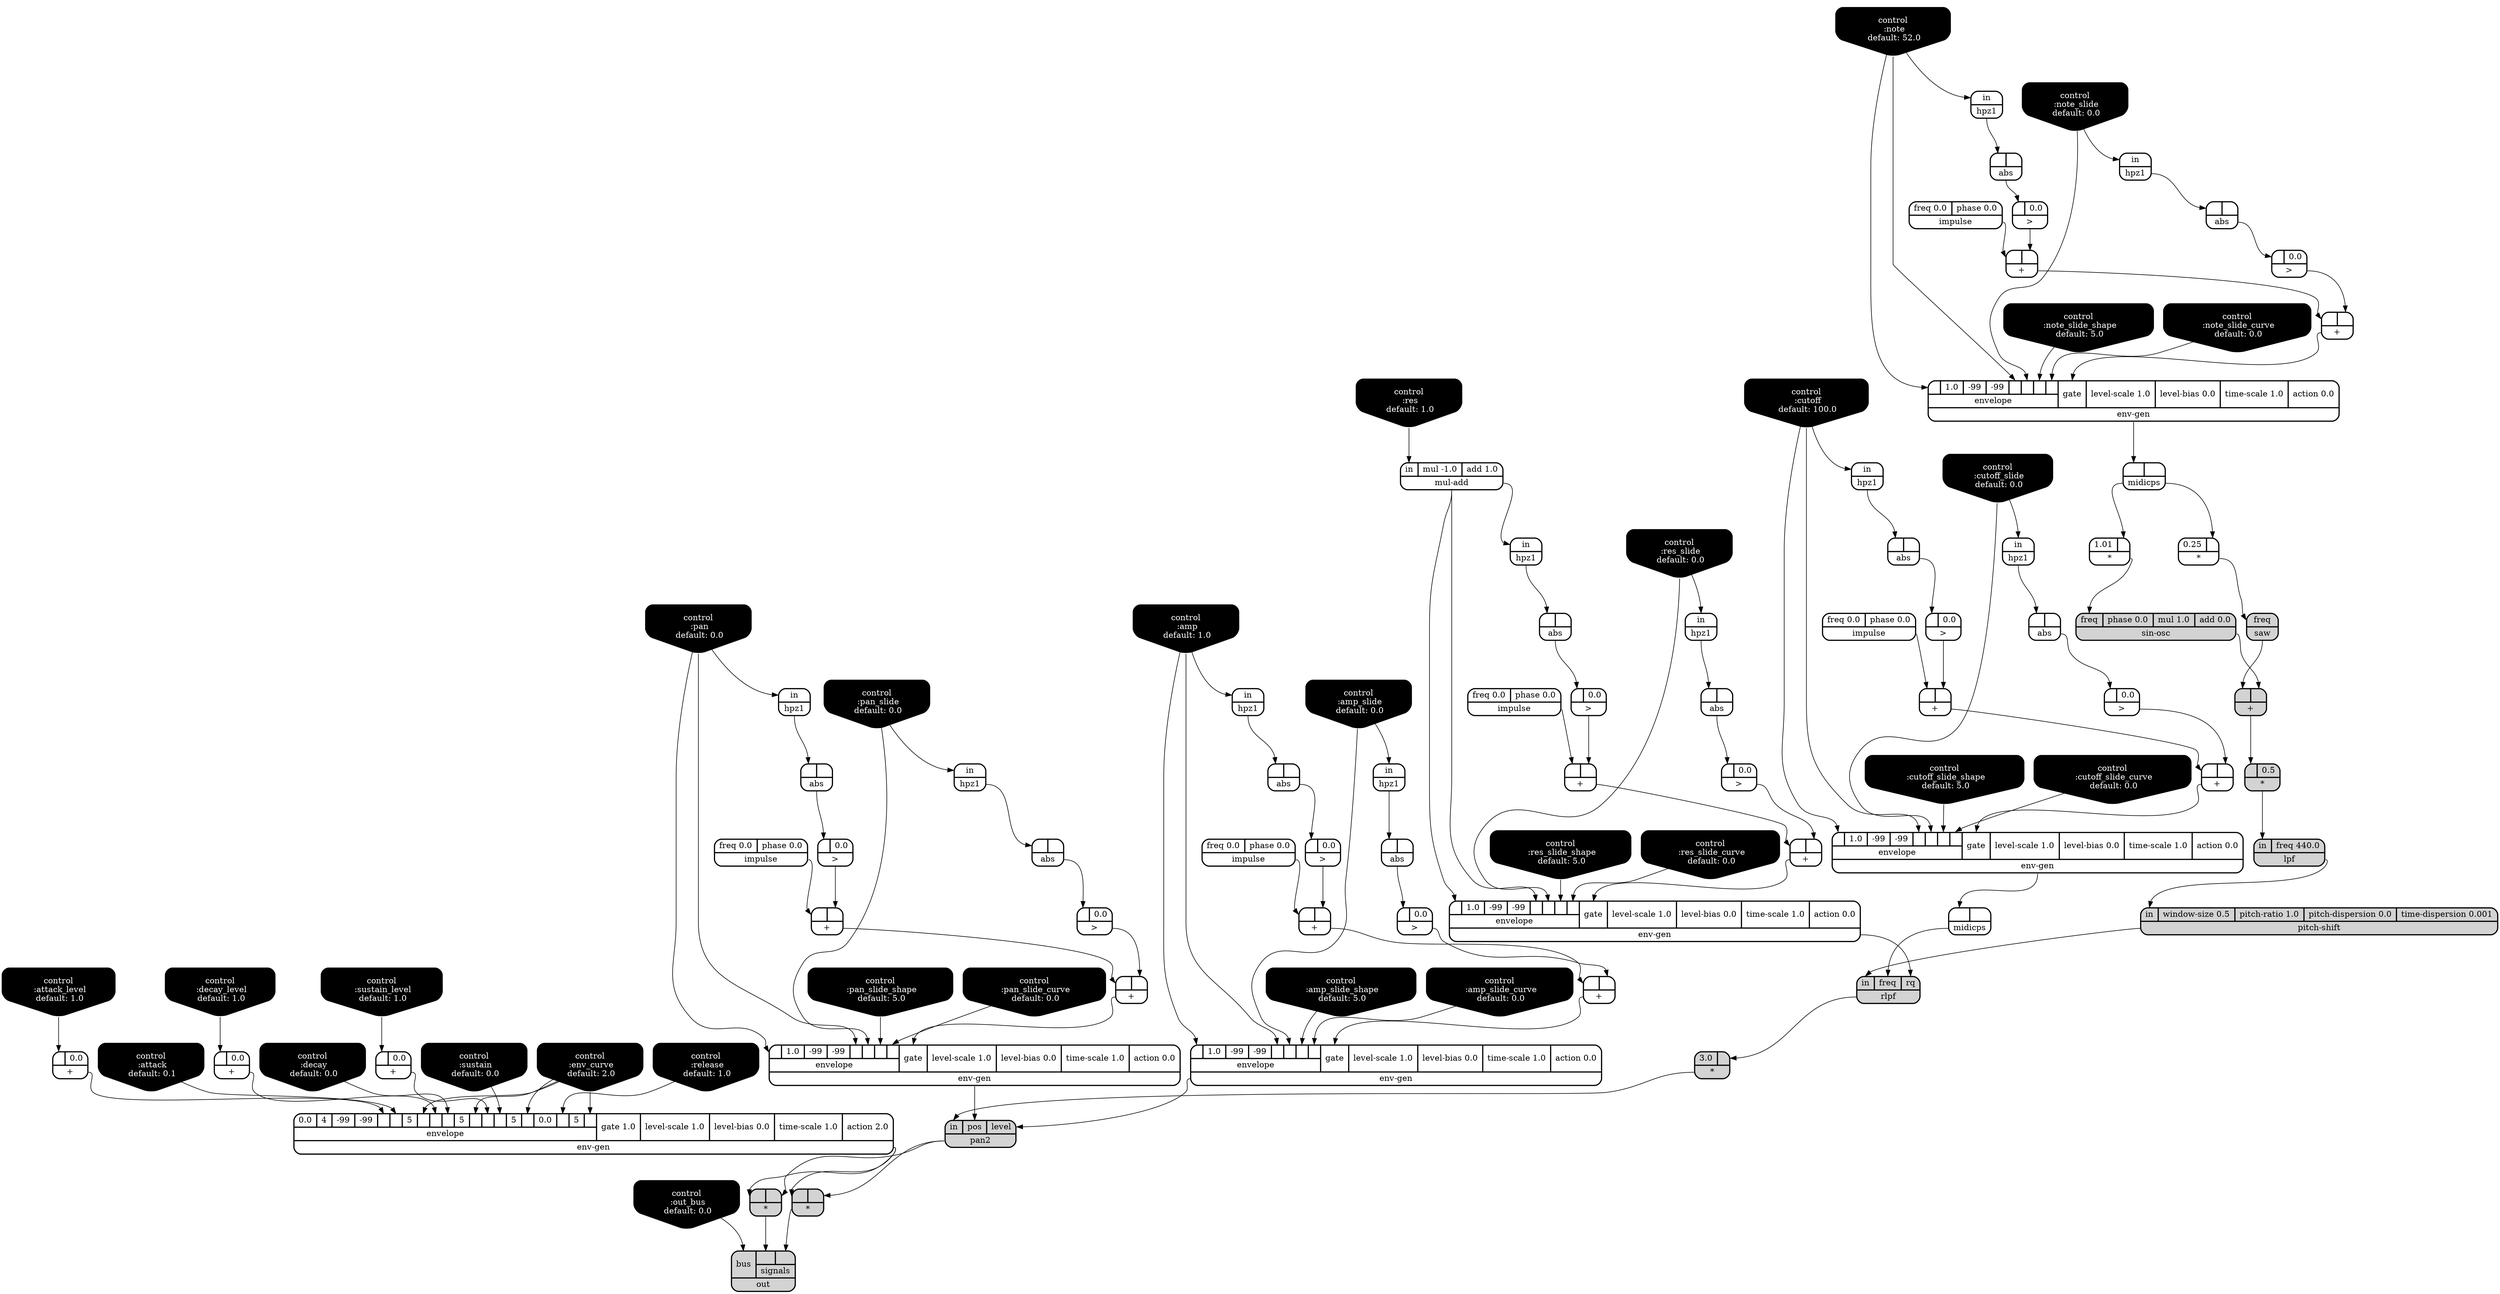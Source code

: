 digraph synthdef {
53 [label = "{{ <a> 1.01|<b> } |<__UG_NAME__>* }" style="bold, rounded" shape=record rankdir=LR];
55 [label = "{{ <a> 0.25|<b> } |<__UG_NAME__>* }" style="bold, rounded" shape=record rankdir=LR];
59 [label = "{{ <a> |<b> 0.5} |<__UG_NAME__>* }" style="filled, bold, rounded"  shape=record rankdir=LR];
87 [label = "{{ <a> 3.0|<b> } |<__UG_NAME__>* }" style="filled, bold, rounded"  shape=record rankdir=LR];
97 [label = "{{ <a> |<b> } |<__UG_NAME__>* }" style="filled, bold, rounded"  shape=record rankdir=LR];
98 [label = "{{ <a> |<b> } |<__UG_NAME__>* }" style="filled, bold, rounded"  shape=record rankdir=LR];
38 [label = "{{ <a> |<b> } |<__UG_NAME__>+ }" style="bold, rounded" shape=record rankdir=LR];
50 [label = "{{ <a> |<b> } |<__UG_NAME__>+ }" style="bold, rounded" shape=record rankdir=LR];
58 [label = "{{ <a> |<b> } |<__UG_NAME__>+ }" style="filled, bold, rounded"  shape=record rankdir=LR];
64 [label = "{{ <a> |<b> } |<__UG_NAME__>+ }" style="bold, rounded" shape=record rankdir=LR];
68 [label = "{{ <a> |<b> } |<__UG_NAME__>+ }" style="bold, rounded" shape=record rankdir=LR];
73 [label = "{{ <a> |<b> } |<__UG_NAME__>+ }" style="bold, rounded" shape=record rankdir=LR];
77 [label = "{{ <a> |<b> } |<__UG_NAME__>+ }" style="bold, rounded" shape=record rankdir=LR];
83 [label = "{{ <a> |<b> 0.0} |<__UG_NAME__>+ }" style="bold, rounded" shape=record rankdir=LR];
84 [label = "{{ <a> |<b> 0.0} |<__UG_NAME__>+ }" style="bold, rounded" shape=record rankdir=LR];
85 [label = "{{ <a> |<b> 0.0} |<__UG_NAME__>+ }" style="bold, rounded" shape=record rankdir=LR];
89 [label = "{{ <a> |<b> } |<__UG_NAME__>+ }" style="bold, rounded" shape=record rankdir=LR];
90 [label = "{{ <a> |<b> } |<__UG_NAME__>+ }" style="bold, rounded" shape=record rankdir=LR];
93 [label = "{{ <a> |<b> } |<__UG_NAME__>+ }" style="bold, rounded" shape=record rankdir=LR];
94 [label = "{{ <a> |<b> } |<__UG_NAME__>+ }" style="bold, rounded" shape=record rankdir=LR];
31 [label = "{{ <a> |<b> 0.0} |<__UG_NAME__>\> }" style="bold, rounded" shape=record rankdir=LR];
37 [label = "{{ <a> |<b> 0.0} |<__UG_NAME__>\> }" style="bold, rounded" shape=record rankdir=LR];
44 [label = "{{ <a> |<b> 0.0} |<__UG_NAME__>\> }" style="bold, rounded" shape=record rankdir=LR];
49 [label = "{{ <a> |<b> 0.0} |<__UG_NAME__>\> }" style="bold, rounded" shape=record rankdir=LR];
54 [label = "{{ <a> |<b> 0.0} |<__UG_NAME__>\> }" style="bold, rounded" shape=record rankdir=LR];
63 [label = "{{ <a> |<b> 0.0} |<__UG_NAME__>\> }" style="bold, rounded" shape=record rankdir=LR];
67 [label = "{{ <a> |<b> 0.0} |<__UG_NAME__>\> }" style="bold, rounded" shape=record rankdir=LR];
72 [label = "{{ <a> |<b> 0.0} |<__UG_NAME__>\> }" style="bold, rounded" shape=record rankdir=LR];
76 [label = "{{ <a> |<b> 0.0} |<__UG_NAME__>\> }" style="bold, rounded" shape=record rankdir=LR];
82 [label = "{{ <a> |<b> 0.0} |<__UG_NAME__>\> }" style="bold, rounded" shape=record rankdir=LR];
30 [label = "{{ <a> |<b> } |<__UG_NAME__>abs }" style="bold, rounded" shape=record rankdir=LR];
33 [label = "{{ <a> |<b> } |<__UG_NAME__>abs }" style="bold, rounded" shape=record rankdir=LR];
36 [label = "{{ <a> |<b> } |<__UG_NAME__>abs }" style="bold, rounded" shape=record rankdir=LR];
41 [label = "{{ <a> |<b> } |<__UG_NAME__>abs }" style="bold, rounded" shape=record rankdir=LR];
43 [label = "{{ <a> |<b> } |<__UG_NAME__>abs }" style="bold, rounded" shape=record rankdir=LR];
46 [label = "{{ <a> |<b> } |<__UG_NAME__>abs }" style="bold, rounded" shape=record rankdir=LR];
48 [label = "{{ <a> |<b> } |<__UG_NAME__>abs }" style="bold, rounded" shape=record rankdir=LR];
66 [label = "{{ <a> |<b> } |<__UG_NAME__>abs }" style="bold, rounded" shape=record rankdir=LR];
75 [label = "{{ <a> |<b> } |<__UG_NAME__>abs }" style="bold, rounded" shape=record rankdir=LR];
81 [label = "{{ <a> |<b> } |<__UG_NAME__>abs }" style="bold, rounded" shape=record rankdir=LR];
0 [label = "control
 :out_bus
 default: 0.0" shape=invhouse style="rounded, filled, bold" fillcolor=black fontcolor=white ]; 
1 [label = "control
 :note
 default: 52.0" shape=invhouse style="rounded, filled, bold" fillcolor=black fontcolor=white ]; 
2 [label = "control
 :note_slide
 default: 0.0" shape=invhouse style="rounded, filled, bold" fillcolor=black fontcolor=white ]; 
3 [label = "control
 :note_slide_shape
 default: 5.0" shape=invhouse style="rounded, filled, bold" fillcolor=black fontcolor=white ]; 
4 [label = "control
 :note_slide_curve
 default: 0.0" shape=invhouse style="rounded, filled, bold" fillcolor=black fontcolor=white ]; 
5 [label = "control
 :pan
 default: 0.0" shape=invhouse style="rounded, filled, bold" fillcolor=black fontcolor=white ]; 
6 [label = "control
 :pan_slide
 default: 0.0" shape=invhouse style="rounded, filled, bold" fillcolor=black fontcolor=white ]; 
7 [label = "control
 :pan_slide_shape
 default: 5.0" shape=invhouse style="rounded, filled, bold" fillcolor=black fontcolor=white ]; 
8 [label = "control
 :pan_slide_curve
 default: 0.0" shape=invhouse style="rounded, filled, bold" fillcolor=black fontcolor=white ]; 
9 [label = "control
 :amp
 default: 1.0" shape=invhouse style="rounded, filled, bold" fillcolor=black fontcolor=white ]; 
10 [label = "control
 :amp_slide
 default: 0.0" shape=invhouse style="rounded, filled, bold" fillcolor=black fontcolor=white ]; 
11 [label = "control
 :amp_slide_shape
 default: 5.0" shape=invhouse style="rounded, filled, bold" fillcolor=black fontcolor=white ]; 
12 [label = "control
 :amp_slide_curve
 default: 0.0" shape=invhouse style="rounded, filled, bold" fillcolor=black fontcolor=white ]; 
13 [label = "control
 :attack
 default: 0.1" shape=invhouse style="rounded, filled, bold" fillcolor=black fontcolor=white ]; 
14 [label = "control
 :decay
 default: 0.0" shape=invhouse style="rounded, filled, bold" fillcolor=black fontcolor=white ]; 
15 [label = "control
 :sustain
 default: 0.0" shape=invhouse style="rounded, filled, bold" fillcolor=black fontcolor=white ]; 
16 [label = "control
 :release
 default: 1.0" shape=invhouse style="rounded, filled, bold" fillcolor=black fontcolor=white ]; 
17 [label = "control
 :attack_level
 default: 1.0" shape=invhouse style="rounded, filled, bold" fillcolor=black fontcolor=white ]; 
18 [label = "control
 :decay_level
 default: 1.0" shape=invhouse style="rounded, filled, bold" fillcolor=black fontcolor=white ]; 
19 [label = "control
 :sustain_level
 default: 1.0" shape=invhouse style="rounded, filled, bold" fillcolor=black fontcolor=white ]; 
20 [label = "control
 :env_curve
 default: 2.0" shape=invhouse style="rounded, filled, bold" fillcolor=black fontcolor=white ]; 
21 [label = "control
 :cutoff
 default: 100.0" shape=invhouse style="rounded, filled, bold" fillcolor=black fontcolor=white ]; 
22 [label = "control
 :cutoff_slide
 default: 0.0" shape=invhouse style="rounded, filled, bold" fillcolor=black fontcolor=white ]; 
23 [label = "control
 :cutoff_slide_shape
 default: 5.0" shape=invhouse style="rounded, filled, bold" fillcolor=black fontcolor=white ]; 
24 [label = "control
 :cutoff_slide_curve
 default: 0.0" shape=invhouse style="rounded, filled, bold" fillcolor=black fontcolor=white ]; 
25 [label = "control
 :res
 default: 1.0" shape=invhouse style="rounded, filled, bold" fillcolor=black fontcolor=white ]; 
26 [label = "control
 :res_slide
 default: 0.0" shape=invhouse style="rounded, filled, bold" fillcolor=black fontcolor=white ]; 
27 [label = "control
 :res_slide_shape
 default: 5.0" shape=invhouse style="rounded, filled, bold" fillcolor=black fontcolor=white ]; 
28 [label = "control
 :res_slide_curve
 default: 0.0" shape=invhouse style="rounded, filled, bold" fillcolor=black fontcolor=white ]; 
51 [label = "{{ {{<envelope___control___0>|1.0|-99|-99|<envelope___control___4>|<envelope___control___5>|<envelope___control___6>|<envelope___control___7>}|envelope}|<gate> gate|<level____scale> level-scale 1.0|<level____bias> level-bias 0.0|<time____scale> time-scale 1.0|<action> action 0.0} |<__UG_NAME__>env-gen }" style="bold, rounded" shape=record rankdir=LR];
69 [label = "{{ {{<envelope___control___0>|1.0|-99|-99|<envelope___control___4>|<envelope___control___5>|<envelope___control___6>|<envelope___control___7>}|envelope}|<gate> gate|<level____scale> level-scale 1.0|<level____bias> level-bias 0.0|<time____scale> time-scale 1.0|<action> action 0.0} |<__UG_NAME__>env-gen }" style="bold, rounded" shape=record rankdir=LR];
78 [label = "{{ {{<envelope___mul____add___0>|1.0|-99|-99|<envelope___mul____add___4>|<envelope___control___5>|<envelope___control___6>|<envelope___control___7>}|envelope}|<gate> gate|<level____scale> level-scale 1.0|<level____bias> level-bias 0.0|<time____scale> time-scale 1.0|<action> action 0.0} |<__UG_NAME__>env-gen }" style="bold, rounded" shape=record rankdir=LR];
86 [label = "{{ {{0.0|4|-99|-99|<envelope___binary____op____u____gen___4>|<envelope___control___5>|5|<envelope___control___7>|<envelope___binary____op____u____gen___8>|<envelope___control___9>|5|<envelope___control___11>|<envelope___binary____op____u____gen___12>|<envelope___control___13>|5|<envelope___control___15>|0.0|<envelope___control___17>|5|<envelope___control___19>}|envelope}|<gate> gate 1.0|<level____scale> level-scale 1.0|<level____bias> level-bias 0.0|<time____scale> time-scale 1.0|<action> action 2.0} |<__UG_NAME__>env-gen }" style="bold, rounded" shape=record rankdir=LR];
91 [label = "{{ {{<envelope___control___0>|1.0|-99|-99|<envelope___control___4>|<envelope___control___5>|<envelope___control___6>|<envelope___control___7>}|envelope}|<gate> gate|<level____scale> level-scale 1.0|<level____bias> level-bias 0.0|<time____scale> time-scale 1.0|<action> action 0.0} |<__UG_NAME__>env-gen }" style="bold, rounded" shape=record rankdir=LR];
95 [label = "{{ {{<envelope___control___0>|1.0|-99|-99|<envelope___control___4>|<envelope___control___5>|<envelope___control___6>|<envelope___control___7>}|envelope}|<gate> gate|<level____scale> level-scale 1.0|<level____bias> level-bias 0.0|<time____scale> time-scale 1.0|<action> action 0.0} |<__UG_NAME__>env-gen }" style="bold, rounded" shape=record rankdir=LR];
29 [label = "{{ <in> in} |<__UG_NAME__>hpz1 }" style="bold, rounded" shape=record rankdir=LR];
32 [label = "{{ <in> in} |<__UG_NAME__>hpz1 }" style="bold, rounded" shape=record rankdir=LR];
35 [label = "{{ <in> in} |<__UG_NAME__>hpz1 }" style="bold, rounded" shape=record rankdir=LR];
40 [label = "{{ <in> in} |<__UG_NAME__>hpz1 }" style="bold, rounded" shape=record rankdir=LR];
42 [label = "{{ <in> in} |<__UG_NAME__>hpz1 }" style="bold, rounded" shape=record rankdir=LR];
45 [label = "{{ <in> in} |<__UG_NAME__>hpz1 }" style="bold, rounded" shape=record rankdir=LR];
47 [label = "{{ <in> in} |<__UG_NAME__>hpz1 }" style="bold, rounded" shape=record rankdir=LR];
65 [label = "{{ <in> in} |<__UG_NAME__>hpz1 }" style="bold, rounded" shape=record rankdir=LR];
74 [label = "{{ <in> in} |<__UG_NAME__>hpz1 }" style="bold, rounded" shape=record rankdir=LR];
80 [label = "{{ <in> in} |<__UG_NAME__>hpz1 }" style="bold, rounded" shape=record rankdir=LR];
34 [label = "{{ <freq> freq 0.0|<phase> phase 0.0} |<__UG_NAME__>impulse }" style="bold, rounded" shape=record rankdir=LR];
62 [label = "{{ <freq> freq 0.0|<phase> phase 0.0} |<__UG_NAME__>impulse }" style="bold, rounded" shape=record rankdir=LR];
71 [label = "{{ <freq> freq 0.0|<phase> phase 0.0} |<__UG_NAME__>impulse }" style="bold, rounded" shape=record rankdir=LR];
88 [label = "{{ <freq> freq 0.0|<phase> phase 0.0} |<__UG_NAME__>impulse }" style="bold, rounded" shape=record rankdir=LR];
92 [label = "{{ <freq> freq 0.0|<phase> phase 0.0} |<__UG_NAME__>impulse }" style="bold, rounded" shape=record rankdir=LR];
60 [label = "{{ <in> in|<freq> freq 440.0} |<__UG_NAME__>lpf }" style="filled, bold, rounded"  shape=record rankdir=LR];
52 [label = "{{ <a> |<b> } |<__UG_NAME__>midicps }" style="bold, rounded" shape=record rankdir=LR];
70 [label = "{{ <a> |<b> } |<__UG_NAME__>midicps }" style="bold, rounded" shape=record rankdir=LR];
39 [label = "{{ <in> in|<mul> mul -1.0|<add> add 1.0} |<__UG_NAME__>mul-add }" style="bold, rounded" shape=record rankdir=LR];
99 [label = "{{ <bus> bus|{{<signals___binary____op____u____gen___0>|<signals___binary____op____u____gen___1>}|signals}} |<__UG_NAME__>out }" style="filled, bold, rounded"  shape=record rankdir=LR];
96 [label = "{{ <in> in|<pos> pos|<level> level} |<__UG_NAME__>pan2 }" style="filled, bold, rounded"  shape=record rankdir=LR];
61 [label = "{{ <in> in|<window____size> window-size 0.5|<pitch____ratio> pitch-ratio 1.0|<pitch____dispersion> pitch-dispersion 0.0|<time____dispersion> time-dispersion 0.001} |<__UG_NAME__>pitch-shift }" style="filled, bold, rounded"  shape=record rankdir=LR];
79 [label = "{{ <in> in|<freq> freq|<rq> rq} |<__UG_NAME__>rlpf }" style="filled, bold, rounded"  shape=record rankdir=LR];
56 [label = "{{ <freq> freq} |<__UG_NAME__>saw }" style="filled, bold, rounded"  shape=record rankdir=LR];
57 [label = "{{ <freq> freq|<phase> phase 0.0|<mul> mul 1.0|<add> add 0.0} |<__UG_NAME__>sin-osc }" style="filled, bold, rounded"  shape=record rankdir=LR];

52:__UG_NAME__ -> 53:b ;
52:__UG_NAME__ -> 55:b ;
58:__UG_NAME__ -> 59:a ;
79:__UG_NAME__ -> 87:b ;
96:__UG_NAME__ -> 97:b ;
86:__UG_NAME__ -> 97:a ;
96:__UG_NAME__ -> 98:b ;
86:__UG_NAME__ -> 98:a ;
37:__UG_NAME__ -> 38:b ;
34:__UG_NAME__ -> 38:a ;
49:__UG_NAME__ -> 50:b ;
38:__UG_NAME__ -> 50:a ;
57:__UG_NAME__ -> 58:b ;
56:__UG_NAME__ -> 58:a ;
63:__UG_NAME__ -> 64:b ;
62:__UG_NAME__ -> 64:a ;
67:__UG_NAME__ -> 68:b ;
64:__UG_NAME__ -> 68:a ;
72:__UG_NAME__ -> 73:b ;
71:__UG_NAME__ -> 73:a ;
76:__UG_NAME__ -> 77:b ;
73:__UG_NAME__ -> 77:a ;
17:__UG_NAME__ -> 83:a ;
18:__UG_NAME__ -> 84:a ;
19:__UG_NAME__ -> 85:a ;
44:__UG_NAME__ -> 89:b ;
88:__UG_NAME__ -> 89:a ;
54:__UG_NAME__ -> 90:b ;
89:__UG_NAME__ -> 90:a ;
82:__UG_NAME__ -> 93:b ;
92:__UG_NAME__ -> 93:a ;
31:__UG_NAME__ -> 94:b ;
93:__UG_NAME__ -> 94:a ;
30:__UG_NAME__ -> 31:a ;
36:__UG_NAME__ -> 37:a ;
43:__UG_NAME__ -> 44:a ;
48:__UG_NAME__ -> 49:a ;
33:__UG_NAME__ -> 54:a ;
46:__UG_NAME__ -> 63:a ;
66:__UG_NAME__ -> 67:a ;
41:__UG_NAME__ -> 72:a ;
75:__UG_NAME__ -> 76:a ;
81:__UG_NAME__ -> 82:a ;
29:__UG_NAME__ -> 30:a ;
32:__UG_NAME__ -> 33:a ;
35:__UG_NAME__ -> 36:a ;
40:__UG_NAME__ -> 41:a ;
42:__UG_NAME__ -> 43:a ;
45:__UG_NAME__ -> 46:a ;
47:__UG_NAME__ -> 48:a ;
65:__UG_NAME__ -> 66:a ;
74:__UG_NAME__ -> 75:a ;
80:__UG_NAME__ -> 81:a ;
50:__UG_NAME__ -> 51:gate ;
1:__UG_NAME__ -> 51:envelope___control___0 ;
1:__UG_NAME__ -> 51:envelope___control___4 ;
2:__UG_NAME__ -> 51:envelope___control___5 ;
3:__UG_NAME__ -> 51:envelope___control___6 ;
4:__UG_NAME__ -> 51:envelope___control___7 ;
68:__UG_NAME__ -> 69:gate ;
21:__UG_NAME__ -> 69:envelope___control___0 ;
21:__UG_NAME__ -> 69:envelope___control___4 ;
22:__UG_NAME__ -> 69:envelope___control___5 ;
23:__UG_NAME__ -> 69:envelope___control___6 ;
24:__UG_NAME__ -> 69:envelope___control___7 ;
77:__UG_NAME__ -> 78:gate ;
39:__UG_NAME__ -> 78:envelope___mul____add___0 ;
39:__UG_NAME__ -> 78:envelope___mul____add___4 ;
26:__UG_NAME__ -> 78:envelope___control___5 ;
27:__UG_NAME__ -> 78:envelope___control___6 ;
28:__UG_NAME__ -> 78:envelope___control___7 ;
83:__UG_NAME__ -> 86:envelope___binary____op____u____gen___4 ;
13:__UG_NAME__ -> 86:envelope___control___5 ;
20:__UG_NAME__ -> 86:envelope___control___7 ;
84:__UG_NAME__ -> 86:envelope___binary____op____u____gen___8 ;
14:__UG_NAME__ -> 86:envelope___control___9 ;
20:__UG_NAME__ -> 86:envelope___control___11 ;
85:__UG_NAME__ -> 86:envelope___binary____op____u____gen___12 ;
15:__UG_NAME__ -> 86:envelope___control___13 ;
20:__UG_NAME__ -> 86:envelope___control___15 ;
16:__UG_NAME__ -> 86:envelope___control___17 ;
20:__UG_NAME__ -> 86:envelope___control___19 ;
90:__UG_NAME__ -> 91:gate ;
5:__UG_NAME__ -> 91:envelope___control___0 ;
5:__UG_NAME__ -> 91:envelope___control___4 ;
6:__UG_NAME__ -> 91:envelope___control___5 ;
7:__UG_NAME__ -> 91:envelope___control___6 ;
8:__UG_NAME__ -> 91:envelope___control___7 ;
94:__UG_NAME__ -> 95:gate ;
9:__UG_NAME__ -> 95:envelope___control___0 ;
9:__UG_NAME__ -> 95:envelope___control___4 ;
10:__UG_NAME__ -> 95:envelope___control___5 ;
11:__UG_NAME__ -> 95:envelope___control___6 ;
12:__UG_NAME__ -> 95:envelope___control___7 ;
10:__UG_NAME__ -> 29:in ;
6:__UG_NAME__ -> 32:in ;
1:__UG_NAME__ -> 35:in ;
39:__UG_NAME__ -> 40:in ;
5:__UG_NAME__ -> 42:in ;
21:__UG_NAME__ -> 45:in ;
2:__UG_NAME__ -> 47:in ;
22:__UG_NAME__ -> 65:in ;
26:__UG_NAME__ -> 74:in ;
9:__UG_NAME__ -> 80:in ;
59:__UG_NAME__ -> 60:in ;
51:__UG_NAME__ -> 52:a ;
69:__UG_NAME__ -> 70:a ;
25:__UG_NAME__ -> 39:in ;
97:__UG_NAME__ -> 99:signals___binary____op____u____gen___0 ;
98:__UG_NAME__ -> 99:signals___binary____op____u____gen___1 ;
0:__UG_NAME__ -> 99:bus ;
95:__UG_NAME__ -> 96:level ;
91:__UG_NAME__ -> 96:pos ;
87:__UG_NAME__ -> 96:in ;
60:__UG_NAME__ -> 61:in ;
78:__UG_NAME__ -> 79:rq ;
70:__UG_NAME__ -> 79:freq ;
61:__UG_NAME__ -> 79:in ;
55:__UG_NAME__ -> 56:freq ;
53:__UG_NAME__ -> 57:freq ;

}